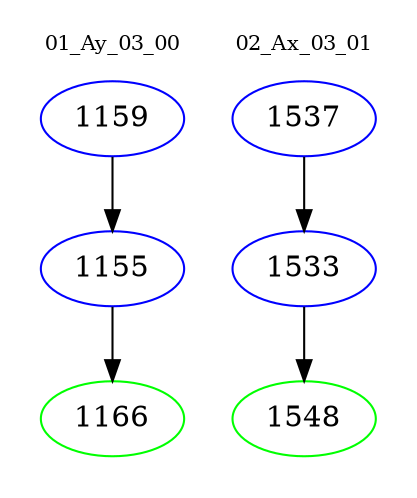digraph{
subgraph cluster_0 {
color = white
label = "01_Ay_03_00";
fontsize=10;
T0_1159 [label="1159", color="blue"]
T0_1159 -> T0_1155 [color="black"]
T0_1155 [label="1155", color="blue"]
T0_1155 -> T0_1166 [color="black"]
T0_1166 [label="1166", color="green"]
}
subgraph cluster_1 {
color = white
label = "02_Ax_03_01";
fontsize=10;
T1_1537 [label="1537", color="blue"]
T1_1537 -> T1_1533 [color="black"]
T1_1533 [label="1533", color="blue"]
T1_1533 -> T1_1548 [color="black"]
T1_1548 [label="1548", color="green"]
}
}
